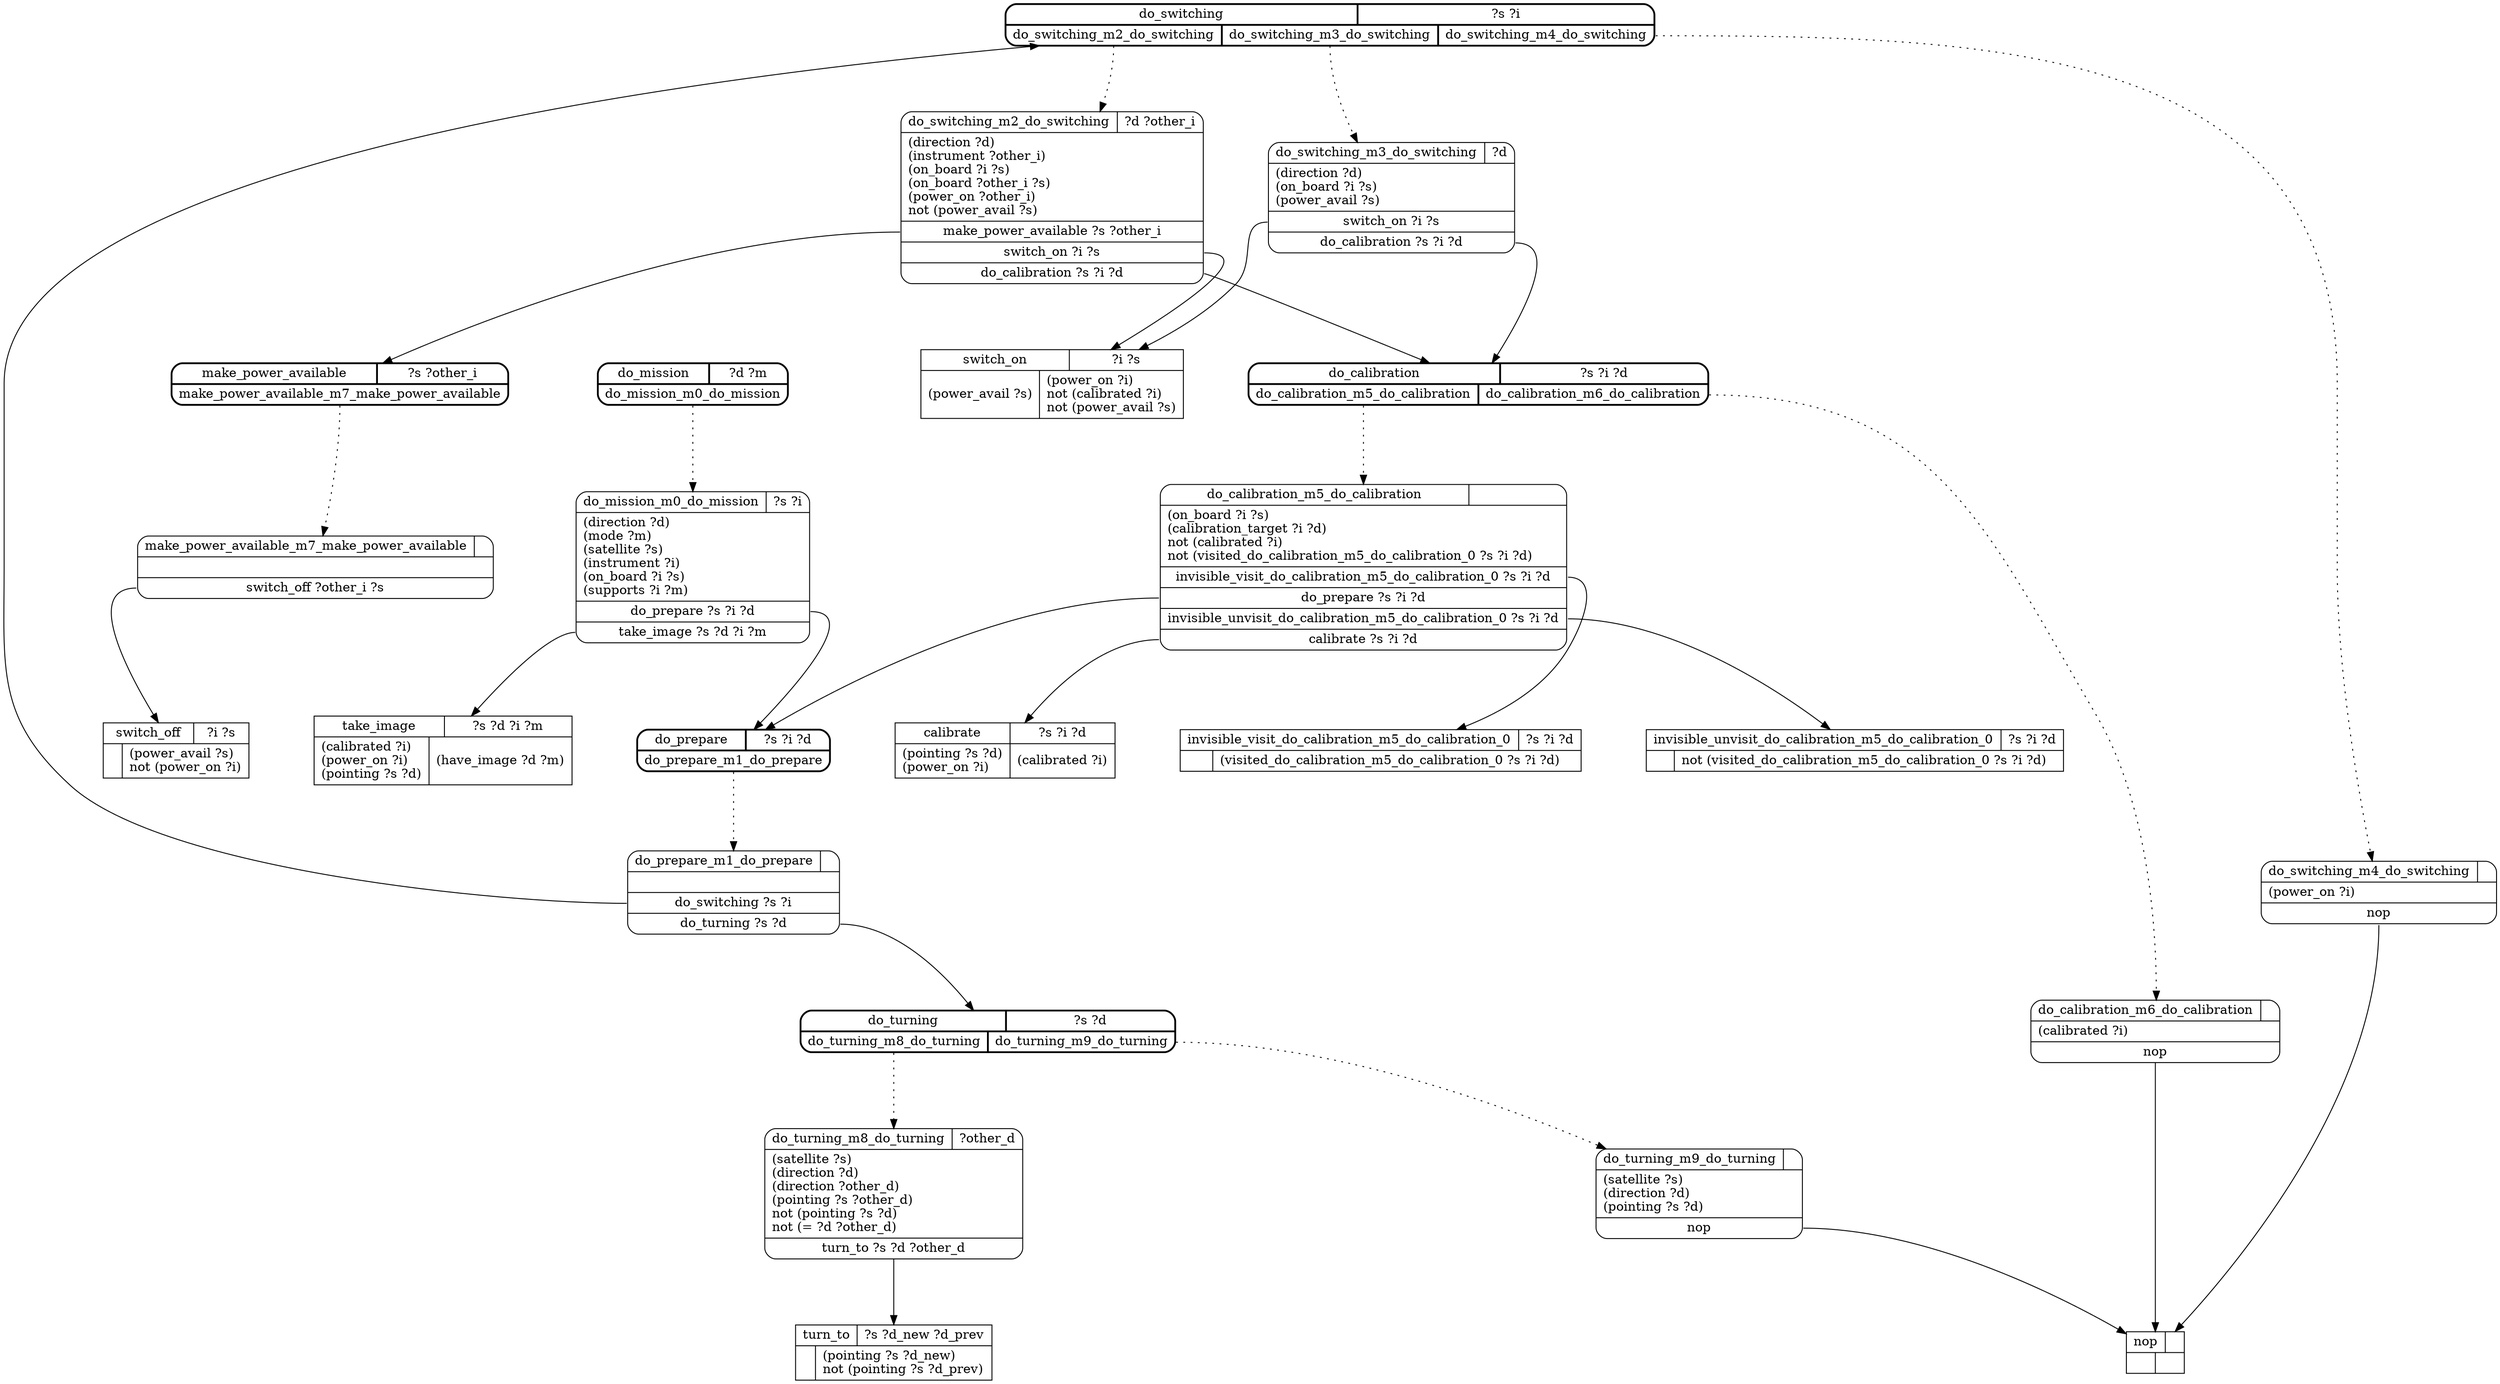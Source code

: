 // Generated by Hype
digraph "satellite" {
  nodesep=1
  ranksep=1
  // Operators
  node [shape=record]
  "turn_to" [
    label="{{\N|?s ?d_new ?d_prev}|{|(pointing ?s ?d_new)\lnot (pointing ?s ?d_prev)\l}}"
  ]
  "switch_on" [
    label="{{\N|?i ?s}|{(power_avail ?s)\l|(power_on ?i)\lnot (calibrated ?i)\lnot (power_avail ?s)\l}}"
  ]
  "switch_off" [
    label="{{\N|?i ?s}|{|(power_avail ?s)\lnot (power_on ?i)\l}}"
  ]
  "calibrate" [
    label="{{\N|?s ?i ?d}|{(pointing ?s ?d)\l(power_on ?i)\l|(calibrated ?i)\l}}"
  ]
  "take_image" [
    label="{{\N|?s ?d ?i ?m}|{(calibrated ?i)\l(power_on ?i)\l(pointing ?s ?d)\l|(have_image ?d ?m)\l}}"
  ]
  "nop" [
    label="{{\N|}|{|}}"
  ]
  "invisible_visit_do_calibration_m5_do_calibration_0" [
    label="{{\N|?s ?i ?d}|{|(visited_do_calibration_m5_do_calibration_0 ?s ?i ?d)\l}}"
  ]
  "invisible_unvisit_do_calibration_m5_do_calibration_0" [
    label="{{\N|?s ?i ?d}|{|not (visited_do_calibration_m5_do_calibration_0 ?s ?i ?d)\l}}"
  ]
  // Methods
  node [shape=Mrecord]
  "do_mission" [
    style=bold
    label="{{\N|?d ?m}|{<0>do_mission_m0_do_mission}}"
  ]
  "do_mission_m0_do_mission" [
    label="{{\N|?s ?i}|(direction ?d)\l(mode ?m)\l(satellite ?s)\l(instrument ?i)\l(on_board ?i ?s)\l(supports ?i ?m)\l|<0>do_prepare ?s ?i ?d|<1>take_image ?s ?d ?i ?m}"
  ]
  "do_mission":0 -> "do_mission_m0_do_mission" [style=dotted]
  "do_mission_m0_do_mission":0 -> "do_prepare"
  "do_mission_m0_do_mission":1 -> "take_image"
  "do_prepare" [
    style=bold
    label="{{\N|?s ?i ?d}|{<0>do_prepare_m1_do_prepare}}"
  ]
  "do_prepare_m1_do_prepare" [
    label="{{\N|}||<0>do_switching ?s ?i|<1>do_turning ?s ?d}"
  ]
  "do_prepare":0 -> "do_prepare_m1_do_prepare" [style=dotted]
  "do_prepare_m1_do_prepare":0 -> "do_switching"
  "do_prepare_m1_do_prepare":1 -> "do_turning"
  "do_switching" [
    style=bold
    label="{{\N|?s ?i}|{<0>do_switching_m2_do_switching|<1>do_switching_m3_do_switching|<2>do_switching_m4_do_switching}}"
  ]
  "do_switching_m2_do_switching" [
    label="{{\N|?d ?other_i}|(direction ?d)\l(instrument ?other_i)\l(on_board ?i ?s)\l(on_board ?other_i ?s)\l(power_on ?other_i)\lnot (power_avail ?s)\l|<0>make_power_available ?s ?other_i|<1>switch_on ?i ?s|<2>do_calibration ?s ?i ?d}"
  ]
  "do_switching":0 -> "do_switching_m2_do_switching" [style=dotted]
  "do_switching_m2_do_switching":0 -> "make_power_available"
  "do_switching_m2_do_switching":1 -> "switch_on"
  "do_switching_m2_do_switching":2 -> "do_calibration"
  "do_switching_m3_do_switching" [
    label="{{\N|?d}|(direction ?d)\l(on_board ?i ?s)\l(power_avail ?s)\l|<0>switch_on ?i ?s|<1>do_calibration ?s ?i ?d}"
  ]
  "do_switching":1 -> "do_switching_m3_do_switching" [style=dotted]
  "do_switching_m3_do_switching":0 -> "switch_on"
  "do_switching_m3_do_switching":1 -> "do_calibration"
  "do_switching_m4_do_switching" [
    label="{{\N|}|(power_on ?i)\l|<0>nop}"
  ]
  "do_switching":2 -> "do_switching_m4_do_switching" [style=dotted]
  "do_switching_m4_do_switching":0 -> "nop"
  "do_calibration" [
    style=bold
    label="{{\N|?s ?i ?d}|{<0>do_calibration_m5_do_calibration|<1>do_calibration_m6_do_calibration}}"
  ]
  "do_calibration_m5_do_calibration" [
    label="{{\N|}|(on_board ?i ?s)\l(calibration_target ?i ?d)\lnot (calibrated ?i)\lnot (visited_do_calibration_m5_do_calibration_0 ?s ?i ?d)\l|<0>invisible_visit_do_calibration_m5_do_calibration_0 ?s ?i ?d|<1>do_prepare ?s ?i ?d|<2>invisible_unvisit_do_calibration_m5_do_calibration_0 ?s ?i ?d|<3>calibrate ?s ?i ?d}"
  ]
  "do_calibration":0 -> "do_calibration_m5_do_calibration" [style=dotted]
  "do_calibration_m5_do_calibration":0 -> "invisible_visit_do_calibration_m5_do_calibration_0"
  "do_calibration_m5_do_calibration":1 -> "do_prepare"
  "do_calibration_m5_do_calibration":2 -> "invisible_unvisit_do_calibration_m5_do_calibration_0"
  "do_calibration_m5_do_calibration":3 -> "calibrate"
  "do_calibration_m6_do_calibration" [
    label="{{\N|}|(calibrated ?i)\l|<0>nop}"
  ]
  "do_calibration":1 -> "do_calibration_m6_do_calibration" [style=dotted]
  "do_calibration_m6_do_calibration":0 -> "nop"
  "make_power_available" [
    style=bold
    label="{{\N|?s ?other_i}|{<0>make_power_available_m7_make_power_available}}"
  ]
  "make_power_available_m7_make_power_available" [
    label="{{\N|}||<0>switch_off ?other_i ?s}"
  ]
  "make_power_available":0 -> "make_power_available_m7_make_power_available" [style=dotted]
  "make_power_available_m7_make_power_available":0 -> "switch_off"
  "do_turning" [
    style=bold
    label="{{\N|?s ?d}|{<0>do_turning_m8_do_turning|<1>do_turning_m9_do_turning}}"
  ]
  "do_turning_m8_do_turning" [
    label="{{\N|?other_d}|(satellite ?s)\l(direction ?d)\l(direction ?other_d)\l(pointing ?s ?other_d)\lnot (pointing ?s ?d)\lnot (= ?d ?other_d)\l|<0>turn_to ?s ?d ?other_d}"
  ]
  "do_turning":0 -> "do_turning_m8_do_turning" [style=dotted]
  "do_turning_m8_do_turning":0 -> "turn_to"
  "do_turning_m9_do_turning" [
    label="{{\N|}|(satellite ?s)\l(direction ?d)\l(pointing ?s ?d)\l|<0>nop}"
  ]
  "do_turning":1 -> "do_turning_m9_do_turning" [style=dotted]
  "do_turning_m9_do_turning":0 -> "nop"
}